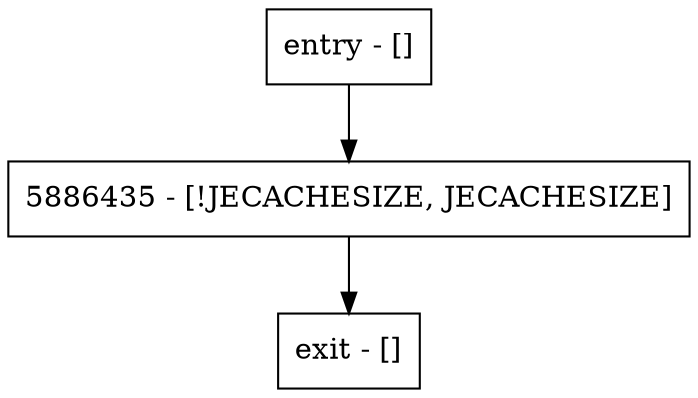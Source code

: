 digraph setLockTableDump {
node [shape=record];
entry [label="entry - []"];
exit [label="exit - []"];
5886435 [label="5886435 - [!JECACHESIZE, JECACHESIZE]"];
entry;
exit;
entry -> 5886435;
5886435 -> exit;
}
